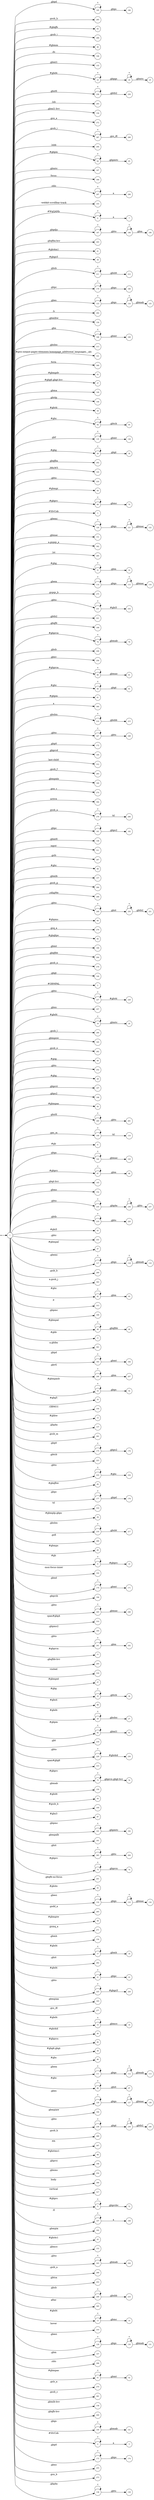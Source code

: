 digraph NFA {
  rankdir=LR;
  node [shape=circle, fontsize=10];
  __start [shape=point, label=""];
  __start -> 1;
  185 [label="185"];
  285 [label="285"];
  83 [label="83"];
  286 [label="286"];
  46 [label="46"];
  106 [label="106"];
  95 [label="95"];
  93 [label="93"];
  169 [label="169"];
  189 [label="189"];
  155 [label="155"];
  23 [label="23"];
  79 [label="79"];
  97 [label="97"];
  258 [label="258"];
  293 [label="293"];
  156 [label="156"];
  272 [label="272"];
  287 [label="287"];
  294 [label="294"];
  64 [label="64"];
  167 [label="167"];
  308 [label="308"];
  133 [label="133"];
  297 [label="297"];
  141 [label="141"];
  81 [label="81"];
  103 [label="103"];
  6 [label="6"];
  187 [label="187"];
  182 [label="182"];
  203 [label="203"];
  41 [label="41"];
  38 [label="38"];
  211 [label="211"];
  215 [label="215"];
  112 [label="112"];
  49 [label="49"];
  7 [label="7"];
  179 [label="179"];
  123 [label="123"];
  292 [label="292"];
  118 [label="118"];
  159 [label="159"];
  168 [label="168"];
  213 [label="213"];
  101 [label="101"];
  309 [label="309"];
  55 [label="55"];
  251 [label="251"];
  37 [label="37"];
  149 [label="149"];
  143 [label="143"];
  146 [label="146"];
  39 [label="39"];
  70 [label="70"];
  94 [label="94"];
  32 [label="32"];
  16 [label="16"];
  135 [label="135"];
  29 [label="29"];
  202 [label="202"];
  105 [label="105"];
  224 [label="224"];
  56 [label="56"];
  69 [label="69"];
  3 [label="3"];
  120 [label="120"];
  151 [label="151"];
  226 [label="226"];
  302 [label="302"];
  295 [label="295"];
  31 [label="31"];
  114 [label="114"];
  275 [label="275"];
  174 [label="174"];
  231 [label="231"];
  113 [label="113"];
  116 [label="116"];
  221 [label="221"];
  199 [label="199"];
  78 [label="78"];
  22 [label="22"];
  208 [label="208"];
  256 [label="256"];
  80 [label="80"];
  110 [label="110"];
  128 [label="128"];
  134 [label="134"];
  176 [label="176"];
  90 [label="90"];
  61 [label="61"];
  300 [label="300"];
  214 [label="214"];
  232 [label="232"];
  247 [label="247"];
  172 [label="172"];
  184 [label="184"];
  195 [label="195"];
  237 [label="237"];
  312 [label="312"];
  283 [label="283"];
  160 [label="160"];
  274 [label="274"];
  304 [label="304"];
  279 [label="279"];
  181 [label="181"];
  148 [label="148"];
  311 [label="311"];
  220 [label="220"];
  188 [label="188"];
  267 [label="267"];
  89 [label="89"];
  157 [label="157"];
  284 [label="284"];
  299 [label="299"];
  121 [label="121"];
  249 [label="249"];
  66 [label="66"];
  276 [label="276"];
  85 [label="85"];
  166 [label="166"];
  250 [label="250"];
  204 [label="204"];
  278 [label="278"];
  280 [label="280"];
  144 [label="144"];
  2 [label="2"];
  108 [label="108"];
  227 [label="227"];
  65 [label="65"];
  246 [label="246"];
  257 [label="257"];
  19 [label="19"];
  290 [label="290"];
  165 [label="165"];
  282 [label="282"];
  99 [label="99"];
  252 [label="252"];
  28 [label="28"];
  197 [label="197"];
  198 [label="198"];
  50 [label="50"];
  260 [label="260"];
  76 [label="76"];
  27 [label="27"];
  109 [label="109"];
  8 [label="8"];
  142 [label="142"];
  67 [label="67"];
  145 [label="145"];
  152 [label="152"];
  235 [label="235"];
  219 [label="219"];
  45 [label="45"];
  222 [label="222"];
  298 [label="298"];
  47 [label="47"];
  117 [label="117"];
  269 [label="269"];
  303 [label="303"];
  92 [label="92"];
  180 [label="180"];
  313 [label="313"];
  190 [label="190"];
  124 [label="124"];
  48 [label="48"];
  11 [label="11"];
  259 [label="259"];
  301 [label="301"];
  183 [label="183"];
  119 [label="119"];
  206 [label="206"];
  1 [label="1"];
  53 [label="53"];
  35 [label="35"];
  236 [label="236"];
  104 [label="104"];
  12 [label="12"];
  137 [label="137"];
  291 [label="291"];
  175 [label="175"];
  228 [label="228"];
  223 [label="223"];
  233 [label="233"];
  84 [label="84"];
  177 [label="177"];
  316 [label="316"];
  59 [label="59"];
  216 [label="216"];
  266 [label="266"];
  60 [label="60"];
  9 [label="9"];
  102 [label="102"];
  170 [label="170"];
  194 [label="194"];
  245 [label="245"];
  248 [label="248"];
  314 [label="314"];
  193 [label="193"];
  241 [label="241"];
  77 [label="77"];
  205 [label="205"];
  318 [label="318"];
  30 [label="30"];
  57 [label="57"];
  240 [label="240"];
  131 [label="131"];
  33 [label="33"];
  88 [label="88"];
  26 [label="26"];
  62 [label="62"];
  212 [label="212"];
  218 [label="218"];
  229 [label="229"];
  178 [label="178"];
  242 [label="242"];
  315 [label="315"];
  75 [label="75"];
  63 [label="63"];
  150 [label="150"];
  186 [label="186"];
  44 [label="44"];
  100 [label="100"];
  87 [label="87"];
  191 [label="191"];
  264 [label="264"];
  217 [label="217"];
  161 [label="161"];
  18 [label="18"];
  136 [label="136"];
  263 [label="263"];
  73 [label="73"];
  201 [label="201"];
  42 [label="42"];
  132 [label="132"];
  265 [label="265"];
  20 [label="20"];
  58 [label="58"];
  271 [label="271"];
  154 [label="154"];
  207 [label="207"];
  17 [label="17"];
  288 [label="288"];
  34 [label="34"];
  262 [label="262"];
  21 [label="21"];
  225 [label="225"];
  163 [label="163"];
  277 [label="277"];
  15 [label="15"];
  40 [label="40"];
  127 [label="127"];
  130 [label="130"];
  14 [label="14"];
  82 [label="82"];
  36 [label="36"];
  74 [label="74"];
  86 [label="86"];
  5 [label="5"];
  111 [label="111"];
  96 [label="96"];
  115 [label="115"];
  126 [label="126"];
  164 [label="164"];
  234 [label="234"];
  238 [label="238"];
  239 [label="239"];
  289 [label="289"];
  10 [label="10"];
  307 [label="307"];
  98 [label="98"];
  196 [label="196"];
  254 [label="254"];
  25 [label="25"];
  24 [label="24"];
  210 [label="210"];
  306 [label="306"];
  317 [label="317"];
  71 [label="71"];
  107 [label="107"];
  125 [label="125"];
  162 [label="162"];
  43 [label="43"];
  54 [label="54"];
  153 [label="153"];
  243 [label="243"];
  268 [label="268"];
  253 [label="253"];
  192 [label="192"];
  171 [label="171"];
  209 [label="209"];
  305 [label="305"];
  13 [label="13"];
  310 [label="310"];
  129 [label="129"];
  147 [label="147"];
  296 [label="296"];
  68 [label="68"];
  244 [label="244"];
  51 [label="51"];
  270 [label="270"];
  281 [label="281"];
  158 [label="158"];
  200 [label="200"];
  230 [label="230"];
  72 [label="72"];
  122 [label="122"];
  52 [label="52"];
  140 [label="140"];
  4 [label="4"];
  91 [label="91"];
  173 [label="173"];
  139 [label="139"];
  255 [label="255"];
  273 [label="273"];
  138 [label="138"];
  261 [label="261"];
  { node [shape=doublecircle]; 2 3 5 7 8 10 11 12 14 16 18 20 22 25 27 28 30 32 34 35 36 37 38 39 40 41 42 43 44 45 46 47 49 50 52 54 55 56 57 58 59 60 61 63 65 66 68 70 72 74 76 77 79 81 82 83 84 85 86 87 88 89 91 93 95 97 98 99 100 101 102 103 104 105 106 108 110 113 116 119 122 125 128 131 134 136 137 139 141 143 144 145 146 147 148 149 150 151 152 153 154 155 156 157 158 159 160 161 162 163 164 165 166 167 169 171 172 174 176 178 180 182 184 186 189 190 192 193 194 195 196 197 198 199 200 201 202 203 204 205 207 208 210 212 213 215 217 218 220 221 222 223 224 226 228 230 232 234 237 240 242 244 246 248 251 252 253 254 255 256 257 259 261 262 264 265 266 267 268 269 270 271 272 273 274 275 276 277 278 280 281 282 283 284 285 286 288 289 290 291 292 293 294 295 296 298 299 300 301 302 303 304 305 306 307 308 309 310 311 312 313 314 315 316 317 318 }
  1 -> 2 [label="#GBMPAL"];
  1 -> 3 [label="#SIvCob"];
  1 -> 4 [label="#SIvCob"];
  4 -> 4 [label="*"];
  4 -> 5 [label="a"];
  1 -> 6 [label="#WqQANb"];
  6 -> 6 [label="*"];
  6 -> 7 [label="a"];
  1 -> 8 [label="#gb"];
  1 -> 9 [label="#gb"];
  9 -> 9 [label="*"];
  9 -> 10 [label="#gbprc"];
  1 -> 11 [label="#gbb"];
  1 -> 12 [label="#gbbw"];
  1 -> 13 [label="#gbd4"];
  13 -> 13 [label="*"];
  13 -> 14 [label=".gbmc"];
  1 -> 15 [label="#gbd4"];
  15 -> 15 [label="*"];
  15 -> 16 [label=".gbmcc"];
  1 -> 17 [label="#gbd4"];
  17 -> 17 [label="*"];
  17 -> 18 [label=".gbmh"];
  1 -> 19 [label="#gbd4"];
  19 -> 19 [label="*"];
  19 -> 20 [label=".gbmtc"];
  1 -> 21 [label="#gbd4"];
  21 -> 21 [label="*"];
  21 -> 22 [label=".gbpc"];
  1 -> 23 [label="#gbd4"];
  23 -> 23 [label="*"];
  23 -> 24 [label=".gbpgs"];
  24 -> 24 [label="*"];
  24 -> 25 [label=".gbmtc"];
  1 -> 26 [label="#gbd4"];
  26 -> 26 [label="*"];
  26 -> 27 [label=".gbsbic"];
  1 -> 28 [label="#gbg"];
  1 -> 29 [label="#gbg"];
  29 -> 29 [label="*"];
  29 -> 30 [label=".gbgt"];
  1 -> 31 [label="#gbg"];
  31 -> 31 [label="*"];
  31 -> 32 [label=".gbm"];
  1 -> 33 [label="#gbg"];
  33 -> 33 [label="*"];
  33 -> 34 [label=".gbtcb"];
  1 -> 35 [label="#gbg5"];
  1 -> 36 [label="#gbg6.gbgt"];
  1 -> 37 [label="#gbg6.gbgt-hvr"];
  1 -> 38 [label="#gbgs5"];
  1 -> 39 [label="#gbi4i"];
  1 -> 40 [label="#gbi4id"];
  1 -> 41 [label="#gbi4m1"];
  1 -> 42 [label="#gbi4s"];
  1 -> 43 [label="#gbi4s1"];
  1 -> 44 [label="#gbi4t"];
  1 -> 45 [label="#gbi5"];
  1 -> 46 [label="#gbmm"];
  1 -> 47 [label="#gbmpal"];
  1 -> 48 [label="#gbmpal"];
  48 -> 48 [label="*"];
  48 -> 49 [label=".gbqfbb"];
  1 -> 50 [label="#gbmpas"];
  1 -> 51 [label="#gbmpas"];
  51 -> 51 [label="*"];
  51 -> 52 [label=".gbmt"];
  1 -> 53 [label="#gbmpasb"];
  53 -> 53 [label="*"];
  53 -> 54 [label=".gbps"];
  1 -> 55 [label="#gbmpdv"];
  1 -> 56 [label="#gbmpi"];
  1 -> 57 [label="#gbmpid"];
  1 -> 58 [label="#gbmpiw"];
  1 -> 59 [label="#gbmplp.gbps"];
  1 -> 60 [label="#gbmps"];
  1 -> 61 [label="#gbpm"];
  1 -> 62 [label="#gbpm"];
  62 -> 62 [label="*"];
  62 -> 63 [label=".gbml1"];
  1 -> 64 [label="#gbpm"];
  64 -> 64 [label="*"];
  64 -> 65 [label=".gbpmtc"];
  1 -> 66 [label="#gbpms"];
  1 -> 67 [label="#gbprc"];
  67 -> 67 [label="*"];
  67 -> 68 [label=".gbm"];
  1 -> 69 [label="#gbprc"];
  69 -> 69 [label="*"];
  69 -> 70 [label=".gbmc"];
  1 -> 71 [label="#gbprc"];
  71 -> 71 [label="*"];
  71 -> 72 [label=".gbprcbc"];
  1 -> 73 [label="#gbprc"];
  73 -> 73 [label="*"];
  73 -> 74 [label=".gbprcx"];
  1 -> 75 [label="#gbprc"];
  75 -> 75 [label="*"];
  75 -> 76 [label=".gbprcx.gbgt-hvr"];
  1 -> 77 [label="#gbprca"];
  1 -> 78 [label="#gbprca"];
  78 -> 78 [label="*"];
  78 -> 79 [label=".gbmab"];
  1 -> 80 [label="#gbprca"];
  80 -> 80 [label="*"];
  80 -> 81 [label=".gbmac"];
  1 -> 82 [label="#gbprcs"];
  1 -> 83 [label="#gbqfb"];
  1 -> 84 [label="#gbqfbw"];
  1 -> 85 [label="#gbqfqw"];
  1 -> 86 [label="#gbs"];
  1 -> 87 [label="#gbx3"];
  1 -> 88 [label="#gbx4"];
  1 -> 89 [label="#gbz"];
  1 -> 90 [label="#gbz"];
  90 -> 90 [label="*"];
  90 -> 91 [label=".gbgt"];
  1 -> 92 [label="#gbz"];
  92 -> 92 [label="*"];
  92 -> 93 [label=".gbm"];
  1 -> 94 [label="#gbz"];
  94 -> 94 [label="*"];
  94 -> 95 [label=".gbtcb"];
  1 -> 96 [label="#gbz"];
  96 -> 96 [label="*"];
  96 -> 97 [label=".gbzt"];
  1 -> 98 [label="#gbztms1"];
  1 -> 99 [label="#gog"];
  1 -> 100 [label="#gssb_b"];
  1 -> 101 [label="#gws-output-pages-elements-homepage_additional_languages__als"];
  1 -> 102 [label="-moz-focus-inner"];
  1 -> 103 [label="-webkit-scrollbar-track"];
  1 -> 104 [label=".GBMCC"];
  1 -> 105 [label=".H6sW5"];
  1 -> 106 [label=".ds"];
  1 -> 107 [label=".fl"];
  107 -> 107 [label="*"];
  107 -> 108 [label="a"];
  1 -> 109 [label=".gac_m"];
  109 -> 109 [label="*"];
  109 -> 110 [label="td"];
  1 -> 111 [label=".gbem"];
  111 -> 111 [label="*"];
  111 -> 112 [label=".gbgs"];
  112 -> 112 [label="*"];
  112 -> 113 [label=".gbmab"];
  1 -> 114 [label=".gbem"];
  114 -> 114 [label="*"];
  114 -> 115 [label=".gbgs"];
  115 -> 115 [label="*"];
  115 -> 116 [label=".gbmac"];
  1 -> 117 [label=".gbemi"];
  117 -> 117 [label="*"];
  117 -> 118 [label=".gbgs"];
  118 -> 118 [label="*"];
  118 -> 119 [label=".gbmab"];
  1 -> 120 [label=".gbemi"];
  120 -> 120 [label="*"];
  120 -> 121 [label=".gbgs"];
  121 -> 121 [label="*"];
  121 -> 122 [label=".gbmac"];
  1 -> 123 [label=".gbes"];
  123 -> 123 [label="*"];
  123 -> 124 [label=".gbgs"];
  124 -> 124 [label="*"];
  124 -> 125 [label=".gbmab"];
  1 -> 126 [label=".gbes"];
  126 -> 126 [label="*"];
  126 -> 127 [label=".gbgs"];
  127 -> 127 [label="*"];
  127 -> 128 [label=".gbmac"];
  1 -> 129 [label=".gbesi"];
  129 -> 129 [label="*"];
  129 -> 130 [label=".gbgs"];
  130 -> 130 [label="*"];
  130 -> 131 [label=".gbmab"];
  1 -> 132 [label=".gbesi"];
  132 -> 132 [label="*"];
  132 -> 133 [label=".gbgs"];
  133 -> 133 [label="*"];
  133 -> 134 [label=".gbmac"];
  1 -> 135 [label=".gbf"];
  135 -> 135 [label="*"];
  135 -> 136 [label=".gbmt"];
  1 -> 137 [label=".gbg4a"];
  1 -> 138 [label=".gbg4a"];
  138 -> 138 [label="*"];
  138 -> 139 [label=".gbts"];
  1 -> 140 [label=".gbgs"];
  140 -> 140 [label="*"];
  140 -> 141 [label=".gbmab"];
  1 -> 142 [label=".gbgs"];
  142 -> 142 [label="*"];
  142 -> 143 [label=".gbmac"];
  1 -> 144 [label=".gbgt"];
  1 -> 145 [label=".gbgt-hvr"];
  1 -> 146 [label=".gbi4p"];
  1 -> 147 [label=".gbm"];
  1 -> 148 [label=".gbm0l"];
  1 -> 149 [label=".gbma"];
  1 -> 150 [label=".gbmab"];
  1 -> 151 [label=".gbmac"];
  1 -> 152 [label=".gbmc"];
  1 -> 153 [label=".gbmcc"];
  1 -> 154 [label=".gbmh"];
  1 -> 155 [label=".gbml1"];
  1 -> 156 [label=".gbml1-hvr"];
  1 -> 157 [label=".gbmlb"];
  1 -> 158 [label=".gbmlb-hvr"];
  1 -> 159 [label=".gbmlbw"];
  1 -> 160 [label=".gbmpala"];
  1 -> 161 [label=".gbmpalb"];
  1 -> 162 [label=".gbmpia"];
  1 -> 163 [label=".gbmpiaa"];
  1 -> 164 [label=".gbmpiaw"];
  1 -> 165 [label=".gbmpnw"];
  1 -> 166 [label=".gbmt"];
  1 -> 167 [label=".gbmtc"];
  1 -> 168 [label=".gbn"];
  168 -> 168 [label="*"];
  168 -> 169 [label=".gbmt"];
  1 -> 170 [label=".gbnd"];
  170 -> 170 [label="*"];
  170 -> 171 [label=".gbmt"];
  1 -> 172 [label=".gbp0"];
  1 -> 173 [label=".gbp0"];
  173 -> 173 [label="*"];
  173 -> 174 [label=".gbps"];
  1 -> 175 [label=".gbp0"];
  175 -> 175 [label="*"];
  175 -> 176 [label=".gbps2"];
  1 -> 177 [label=".gbpc"];
  177 -> 177 [label="*"];
  177 -> 178 [label=".gbpd"];
  1 -> 179 [label=".gbpc"];
  179 -> 179 [label="*"];
  179 -> 180 [label=".gbps"];
  1 -> 181 [label=".gbpc"];
  181 -> 181 [label="*"];
  181 -> 182 [label=".gbps2"];
  1 -> 183 [label=".gbpd"];
  183 -> 183 [label="*"];
  183 -> 184 [label=".gbmt"];
  1 -> 185 [label=".gbpd"];
  185 -> 185 [label="*"];
  185 -> 186 [label=".gbps"];
  1 -> 187 [label=".gbpdjs"];
  187 -> 187 [label="*"];
  187 -> 188 [label=".gbto"];
  188 -> 188 [label="*"];
  188 -> 189 [label=".gbm"];
  1 -> 190 [label=".gbpmc"];
  1 -> 191 [label=".gbpmc"];
  191 -> 191 [label="*"];
  191 -> 192 [label=".gbpmtc"];
  1 -> 193 [label=".gbpms2"];
  1 -> 194 [label=".gbprcb"];
  1 -> 195 [label=".gbprcd"];
  1 -> 196 [label=".gbprci"];
  1 -> 197 [label=".gbprct"];
  1 -> 198 [label=".gbps2"];
  1 -> 199 [label=".gbqfb"];
  1 -> 200 [label=".gbqfb-hvr"];
  1 -> 201 [label=".gbqfb-no-focus"];
  1 -> 202 [label=".gbqfba"];
  1 -> 203 [label=".gbqfba-hvr"];
  1 -> 204 [label=".gbqfbb"];
  1 -> 205 [label=".gbqfbb-hvr"];
  1 -> 206 [label=".gbrtl"];
  206 -> 206 [label="*"];
  206 -> 207 [label=".gbm"];
  1 -> 208 [label=".gbsb"];
  1 -> 209 [label=".gbsb"];
  209 -> 209 [label="*"];
  209 -> 210 [label=".gbsbb"];
  1 -> 211 [label=".gbsb"];
  211 -> 211 [label="*"];
  211 -> 212 [label=".gbsbt"];
  1 -> 213 [label=".gbsbic"];
  1 -> 214 [label=".gbsbis"];
  214 -> 214 [label="*"];
  214 -> 215 [label=".gbsbb"];
  1 -> 216 [label=".gbsbis"];
  216 -> 216 [label="*"];
  216 -> 217 [label=".gbsbt"];
  1 -> 218 [label=".gbt"];
  1 -> 219 [label=".gbtb"];
  219 -> 219 [label="*"];
  219 -> 220 [label=".gbts"];
  1 -> 221 [label=".gbtb2"];
  1 -> 222 [label=".gbtc"];
  1 -> 223 [label=".gbtcb"];
  1 -> 224 [label=".gbto"];
  1 -> 225 [label=".gbto"];
  225 -> 225 [label="*"];
  225 -> 226 [label="#gbgs5"];
  1 -> 227 [label=".gbto"];
  227 -> 227 [label="*"];
  227 -> 228 [label="#gbi4i"];
  1 -> 229 [label=".gbto"];
  229 -> 229 [label="*"];
  229 -> 230 [label="#gbi4id"];
  1 -> 231 [label=".gbto"];
  231 -> 231 [label="*"];
  231 -> 232 [label="#gbi5"];
  1 -> 233 [label=".gbto"];
  233 -> 233 [label="*"];
  233 -> 234 [label="#gbs"];
  1 -> 235 [label=".gbto"];
  235 -> 235 [label="*"];
  235 -> 236 [label=".gbg4a"];
  236 -> 236 [label="*"];
  236 -> 237 [label=".gbts"];
  1 -> 238 [label=".gbto"];
  238 -> 238 [label="*"];
  238 -> 239 [label=".gbgt"];
  239 -> 239 [label="*"];
  239 -> 240 [label=".gbtb2"];
  1 -> 241 [label=".gbto"];
  241 -> 241 [label="*"];
  241 -> 242 [label=".gbm"];
  1 -> 243 [label=".gbto"];
  243 -> 243 [label="*"];
  243 -> 244 [label=".gbmab"];
  1 -> 245 [label=".gbto"];
  245 -> 245 [label="*"];
  245 -> 246 [label=".gbmac"];
  1 -> 247 [label=".gbto"];
  247 -> 247 [label="*"];
  247 -> 248 [label=".gbts"];
  1 -> 249 [label=".gbto"];
  249 -> 249 [label="*"];
  249 -> 250 [label=".gbzt"];
  250 -> 250 [label="*"];
  250 -> 251 [label=".gbtb2"];
  1 -> 252 [label=".gbts"];
  1 -> 253 [label=".gbtsa"];
  1 -> 254 [label=".gbxms"];
  1 -> 255 [label=".gbxo"];
  1 -> 256 [label=".gbxv"];
  1 -> 257 [label=".gbxx"];
  1 -> 258 [label=".gbz0l"];
  258 -> 258 [label="*"];
  258 -> 259 [label=".gbtb2"];
  1 -> 260 [label=".gbz0l"];
  260 -> 260 [label="*"];
  260 -> 261 [label=".gbts"];
  1 -> 262 [label=".gbzt"];
  1 -> 263 [label=".gbzt"];
  263 -> 263 [label="*"];
  263 -> 264 [label=".gbts"];
  1 -> 265 [label=".gsdd_a"];
  1 -> 266 [label=".gsfi"];
  1 -> 267 [label=".gsfs"];
  1 -> 268 [label=".gsib_a"];
  1 -> 269 [label=".gsib_b"];
  1 -> 270 [label=".gsls_a"];
  1 -> 271 [label=".gsmq_a"];
  1 -> 272 [label=".gsn_a"];
  1 -> 273 [label=".gsn_b"];
  1 -> 274 [label=".gsn_c"];
  1 -> 275 [label=".gspqs_b"];
  1 -> 276 [label=".gsq_a"];
  1 -> 277 [label=".gss_ifl"];
  1 -> 278 [label=".gssb_a"];
  1 -> 279 [label=".gssb_a"];
  279 -> 279 [label="*"];
  279 -> 280 [label="td"];
  1 -> 281 [label=".gssb_c"];
  1 -> 282 [label=".gssb_e"];
  1 -> 283 [label=".gssb_f"];
  1 -> 284 [label=".gssb_g"];
  1 -> 285 [label=".gssb_h"];
  1 -> 286 [label=".gssb_i"];
  1 -> 287 [label=".gssb_i"];
  287 -> 287 [label="*"];
  287 -> 288 [label=".gss_ifl"];
  1 -> 289 [label=".gssb_k"];
  1 -> 290 [label=".gssb_l"];
  1 -> 291 [label=".gssb_m"];
  1 -> 292 [label=".h"];
  1 -> 293 [label=".lsb"];
  1 -> 294 [label=".lsbb"];
  1 -> 295 [label=".lst"];
  1 -> 296 [label=".sblc"];
  1 -> 297 [label=".sblc"];
  297 -> 297 [label="*"];
  297 -> 298 [label="a"];
  1 -> 299 [label=".z4hgWe"];
  1 -> 300 [label="a"];
  1 -> 301 [label="a.gbiba"];
  1 -> 302 [label="a.gspqs_a"];
  1 -> 303 [label="a.gssb_j"];
  1 -> 304 [label="active"];
  1 -> 305 [label="after"];
  1 -> 306 [label="body"];
  1 -> 307 [label="em"];
  1 -> 308 [label="focus"];
  1 -> 309 [label="form"];
  1 -> 310 [label="hover"];
  1 -> 311 [label="input"];
  1 -> 312 [label="last-child"];
  1 -> 313 [label="p"];
  1 -> 314 [label="span#gbg4"];
  1 -> 315 [label="span#gbg6"];
  1 -> 316 [label="td"];
  1 -> 317 [label="vertical"];
  1 -> 318 [label="visited"];
}
